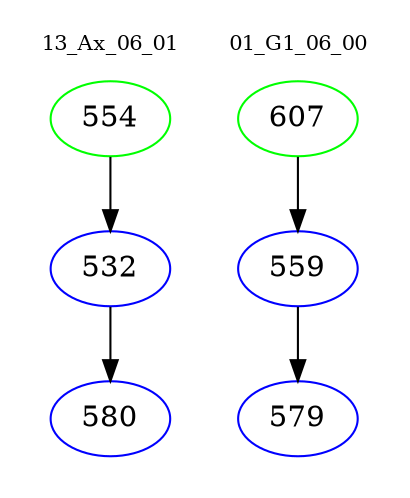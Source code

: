 digraph{
subgraph cluster_0 {
color = white
label = "13_Ax_06_01";
fontsize=10;
T0_554 [label="554", color="green"]
T0_554 -> T0_532 [color="black"]
T0_532 [label="532", color="blue"]
T0_532 -> T0_580 [color="black"]
T0_580 [label="580", color="blue"]
}
subgraph cluster_1 {
color = white
label = "01_G1_06_00";
fontsize=10;
T1_607 [label="607", color="green"]
T1_607 -> T1_559 [color="black"]
T1_559 [label="559", color="blue"]
T1_559 -> T1_579 [color="black"]
T1_579 [label="579", color="blue"]
}
}
